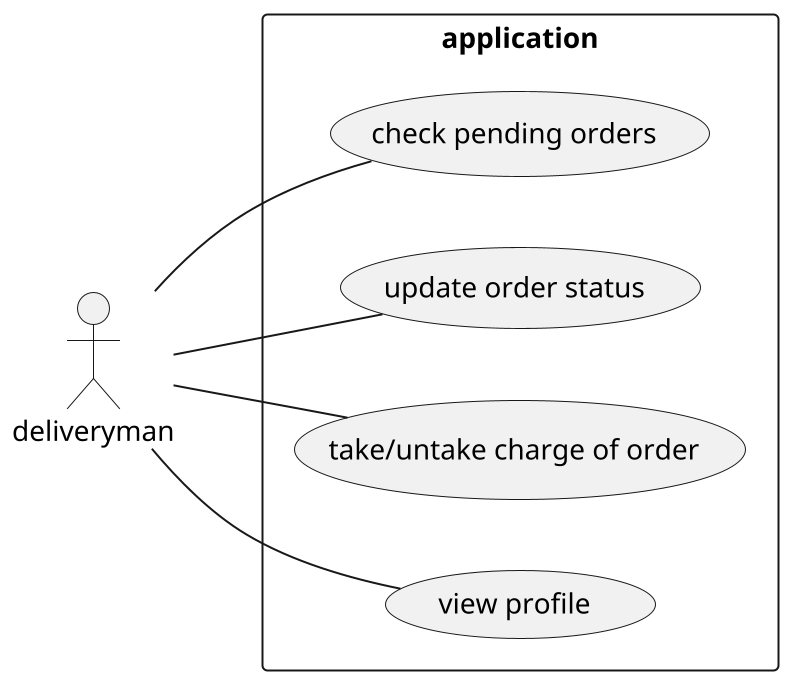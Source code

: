 @startuml deliverymanaccess
scale 2
left to right direction
skinparam packageStyle rect

actor "deliveryman"

rectangle "application" {
    deliveryman -- (check pending orders)
    deliveryman -- (update order status)
    deliveryman -- (take/untake charge of order)
    deliveryman -- (view profile)
}

@enduml